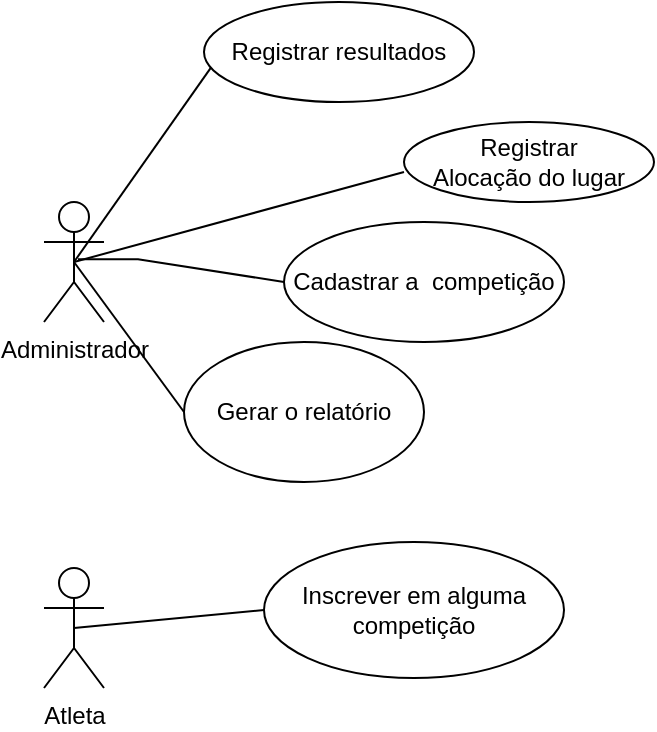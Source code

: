 <mxfile version="24.7.14">
  <diagram name="Página-1" id="4bl2ilmkXmHMEBFlB8eu">
    <mxGraphModel dx="802" dy="435" grid="1" gridSize="10" guides="1" tooltips="1" connect="1" arrows="1" fold="1" page="1" pageScale="1" pageWidth="827" pageHeight="1169" math="0" shadow="0">
      <root>
        <mxCell id="0" />
        <mxCell id="1" parent="0" />
        <mxCell id="A-0itk2b6RKFP-uIM-HH-22" style="edgeStyle=none;rounded=0;orthogonalLoop=1;jettySize=auto;html=1;exitX=0.5;exitY=0.5;exitDx=0;exitDy=0;exitPerimeter=0;entryX=0;entryY=0.5;entryDx=0;entryDy=0;endArrow=none;endFill=0;" parent="1" source="A-0itk2b6RKFP-uIM-HH-1" target="A-0itk2b6RKFP-uIM-HH-21" edge="1">
          <mxGeometry relative="1" as="geometry" />
        </mxCell>
        <mxCell id="A-0itk2b6RKFP-uIM-HH-1" value="Administrador" style="shape=umlActor;verticalLabelPosition=bottom;verticalAlign=top;html=1;outlineConnect=0;" parent="1" vertex="1">
          <mxGeometry x="130" y="180" width="30" height="60" as="geometry" />
        </mxCell>
        <mxCell id="A-0itk2b6RKFP-uIM-HH-20" style="edgeStyle=none;rounded=0;orthogonalLoop=1;jettySize=auto;html=1;exitX=0.5;exitY=0.5;exitDx=0;exitDy=0;exitPerimeter=0;endArrow=none;endFill=0;entryX=0;entryY=0.5;entryDx=0;entryDy=0;" parent="1" source="A-0itk2b6RKFP-uIM-HH-2" target="A-0itk2b6RKFP-uIM-HH-6" edge="1">
          <mxGeometry relative="1" as="geometry">
            <mxPoint x="230" y="349.667" as="targetPoint" />
          </mxGeometry>
        </mxCell>
        <mxCell id="A-0itk2b6RKFP-uIM-HH-2" value="Atleta" style="shape=umlActor;verticalLabelPosition=bottom;verticalAlign=top;html=1;outlineConnect=0;" parent="1" vertex="1">
          <mxGeometry x="130" y="363" width="30" height="60" as="geometry" />
        </mxCell>
        <mxCell id="A-0itk2b6RKFP-uIM-HH-6" value="Inscrever em alguma competição" style="ellipse;whiteSpace=wrap;html=1;" parent="1" vertex="1">
          <mxGeometry x="240" y="350" width="150" height="68" as="geometry" />
        </mxCell>
        <mxCell id="A-0itk2b6RKFP-uIM-HH-10" value="Cadastrar a&amp;nbsp; competição" style="ellipse;whiteSpace=wrap;html=1;" parent="1" vertex="1">
          <mxGeometry x="250" y="190" width="140" height="60" as="geometry" />
        </mxCell>
        <mxCell id="A-0itk2b6RKFP-uIM-HH-11" value="" style="endArrow=none;html=1;rounded=0;entryX=0;entryY=0.5;entryDx=0;entryDy=0;" parent="1" target="A-0itk2b6RKFP-uIM-HH-10" edge="1">
          <mxGeometry width="50" height="50" relative="1" as="geometry">
            <mxPoint x="147" y="208.58" as="sourcePoint" />
            <mxPoint x="237" y="209" as="targetPoint" />
            <Array as="points">
              <mxPoint x="177" y="208.58" />
            </Array>
          </mxGeometry>
        </mxCell>
        <mxCell id="A-0itk2b6RKFP-uIM-HH-12" value="&lt;div&gt;Registrar&lt;/div&gt;Alocação do lugar" style="ellipse;whiteSpace=wrap;html=1;" parent="1" vertex="1">
          <mxGeometry x="310" y="140" width="125" height="40" as="geometry" />
        </mxCell>
        <mxCell id="A-0itk2b6RKFP-uIM-HH-14" style="edgeStyle=none;rounded=0;orthogonalLoop=1;jettySize=auto;html=1;exitX=0.5;exitY=0.5;exitDx=0;exitDy=0;exitPerimeter=0;entryX=0;entryY=0.625;entryDx=0;entryDy=0;entryPerimeter=0;endArrow=none;endFill=0;" parent="1" source="A-0itk2b6RKFP-uIM-HH-1" target="A-0itk2b6RKFP-uIM-HH-12" edge="1">
          <mxGeometry relative="1" as="geometry" />
        </mxCell>
        <mxCell id="A-0itk2b6RKFP-uIM-HH-16" value="Registrar resultados" style="ellipse;whiteSpace=wrap;html=1;" parent="1" vertex="1">
          <mxGeometry x="210" y="80" width="135" height="50" as="geometry" />
        </mxCell>
        <mxCell id="A-0itk2b6RKFP-uIM-HH-18" style="edgeStyle=none;rounded=0;orthogonalLoop=1;jettySize=auto;html=1;exitX=0.5;exitY=0.5;exitDx=0;exitDy=0;exitPerimeter=0;entryX=0.025;entryY=0.658;entryDx=0;entryDy=0;entryPerimeter=0;endArrow=none;endFill=0;" parent="1" source="A-0itk2b6RKFP-uIM-HH-1" target="A-0itk2b6RKFP-uIM-HH-16" edge="1">
          <mxGeometry relative="1" as="geometry" />
        </mxCell>
        <mxCell id="A-0itk2b6RKFP-uIM-HH-21" value="Gerar o relatório" style="ellipse;whiteSpace=wrap;html=1;" parent="1" vertex="1">
          <mxGeometry x="200" y="250" width="120" height="70" as="geometry" />
        </mxCell>
      </root>
    </mxGraphModel>
  </diagram>
</mxfile>
